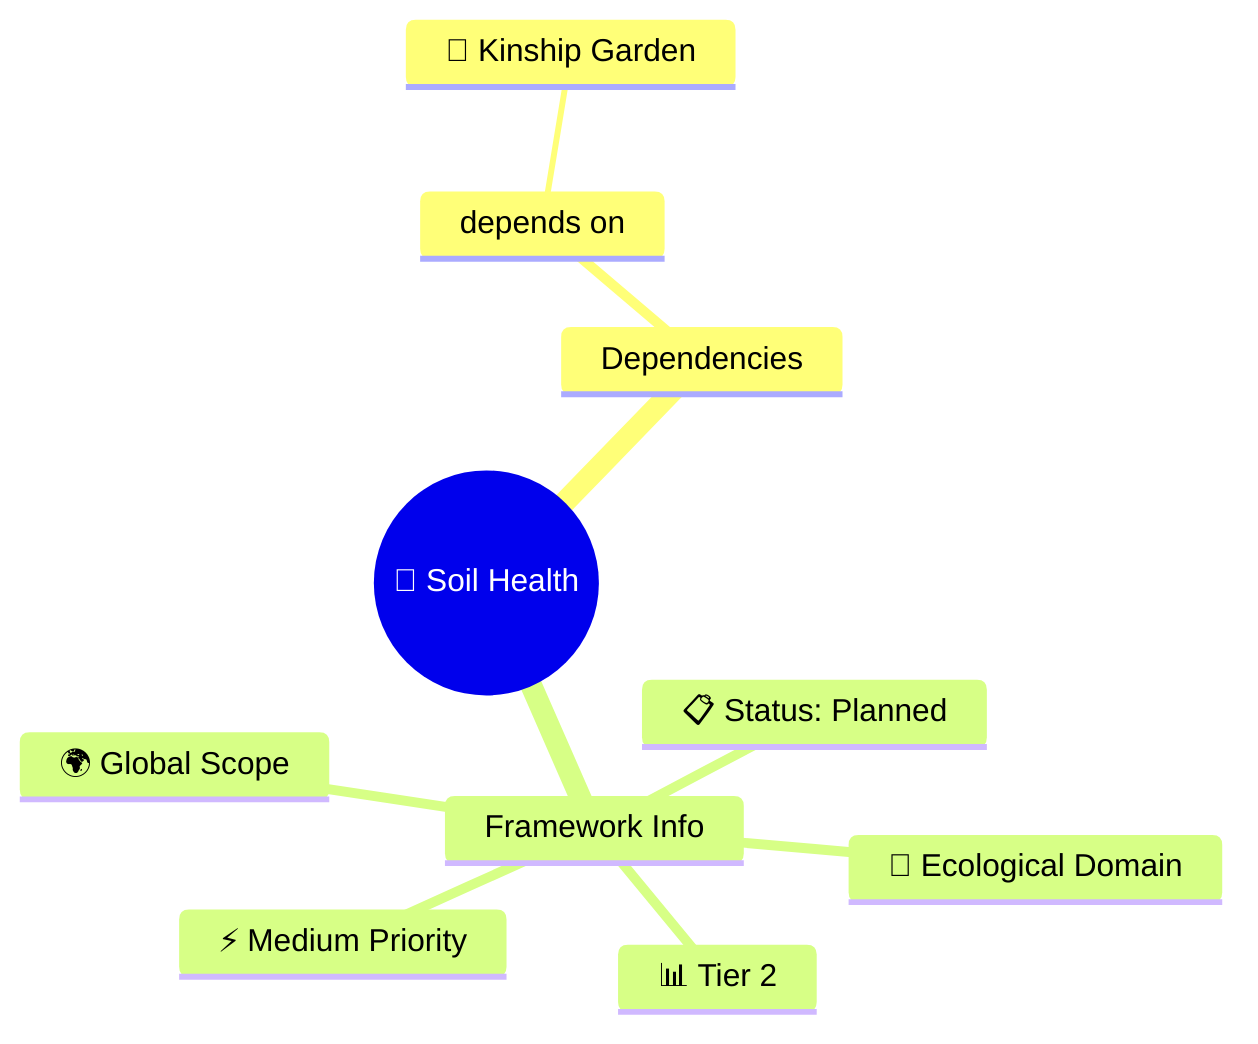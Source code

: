 mindmap
  root(("🌾 Soil Health"))
    Dependencies
      depends on
        🌱 Kinship Garden
    Framework Info
      📊 Tier 2
      🎯 Ecological Domain
      🌍 Global Scope
      ⚡ Medium Priority
      📋 Status: Planned